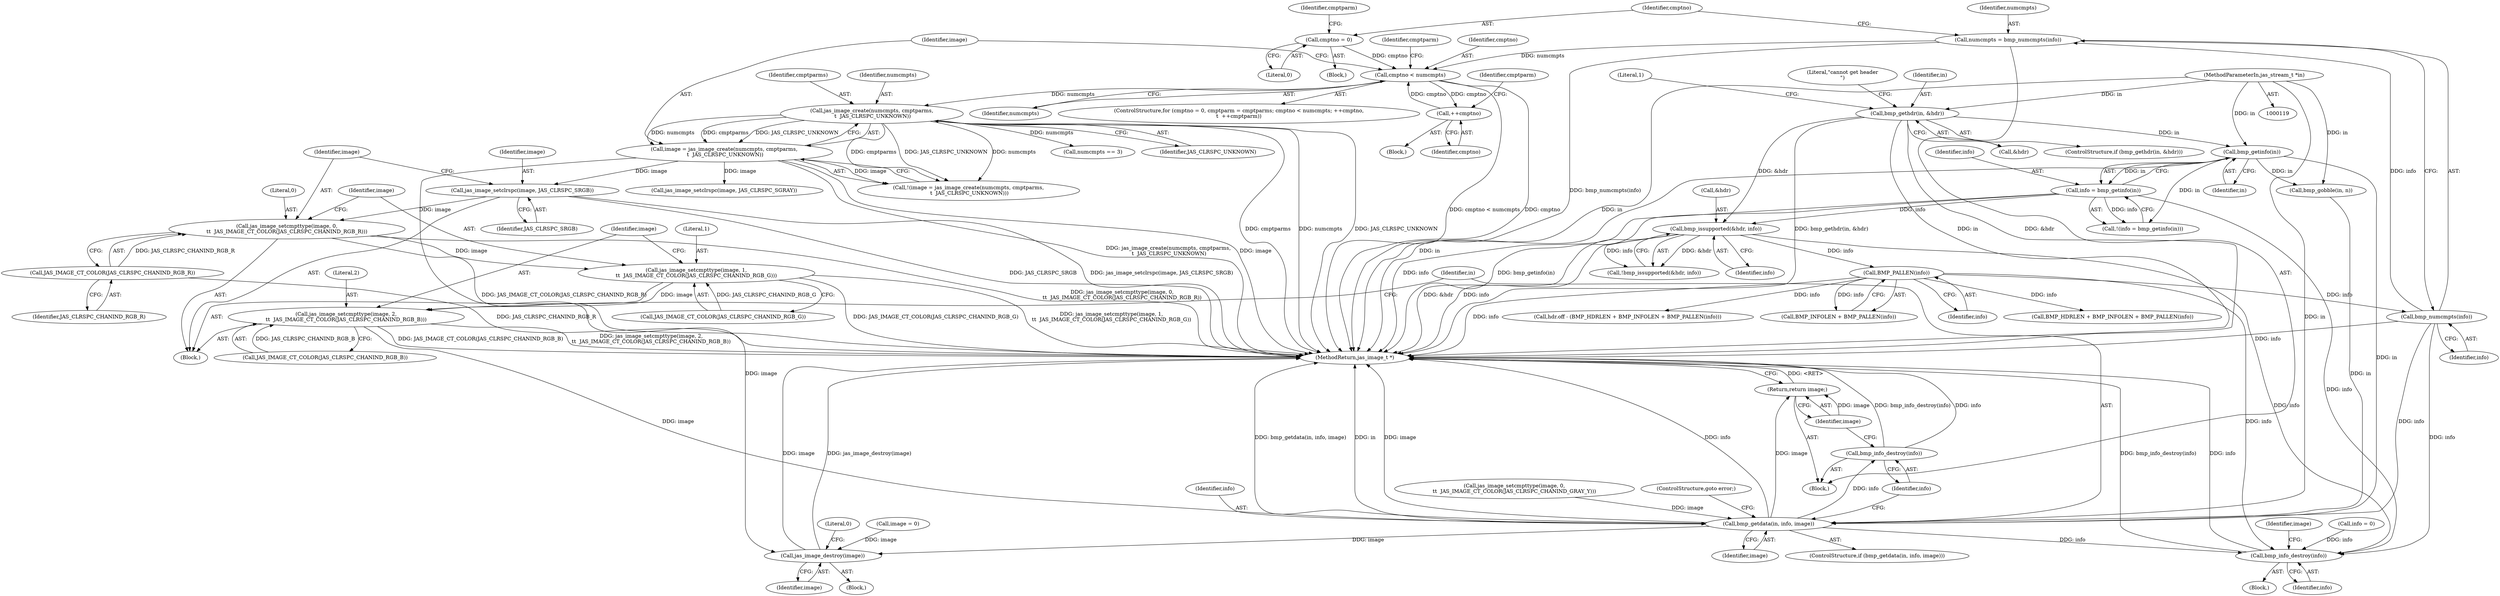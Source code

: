 digraph "0_jasper_5d66894d2313e3f3469f19066e149e08ff076698_0@pointer" {
"1000357" [label="(Call,jas_image_setcmpttype(image, 0,\n\t\t  JAS_IMAGE_CT_COLOR(JAS_CLRSPC_CHANIND_RGB_R)))"];
"1000354" [label="(Call,jas_image_setclrspc(image, JAS_CLRSPC_SRGB))"];
"1000341" [label="(Call,image = jas_image_create(numcmpts, cmptparms,\n \t  JAS_CLRSPC_UNKNOWN))"];
"1000343" [label="(Call,jas_image_create(numcmpts, cmptparms,\n \t  JAS_CLRSPC_UNKNOWN))"];
"1000286" [label="(Call,cmptno < numcmpts)"];
"1000290" [label="(Call,++cmptno)"];
"1000280" [label="(Call,cmptno = 0)"];
"1000274" [label="(Call,numcmpts = bmp_numcmpts(info))"];
"1000276" [label="(Call,bmp_numcmpts(info))"];
"1000254" [label="(Call,BMP_PALLEN(info))"];
"1000234" [label="(Call,bmp_issupported(&hdr, info))"];
"1000145" [label="(Call,bmp_gethdr(in, &hdr))"];
"1000120" [label="(MethodParameterIn,jas_stream_t *in)"];
"1000178" [label="(Call,info = bmp_getinfo(in))"];
"1000180" [label="(Call,bmp_getinfo(in))"];
"1000360" [label="(Call,JAS_IMAGE_CT_COLOR(JAS_CLRSPC_CHANIND_RGB_R))"];
"1000362" [label="(Call,jas_image_setcmpttype(image, 1,\n\t\t  JAS_IMAGE_CT_COLOR(JAS_CLRSPC_CHANIND_RGB_G)))"];
"1000367" [label="(Call,jas_image_setcmpttype(image, 2,\n\t\t  JAS_IMAGE_CT_COLOR(JAS_CLRSPC_CHANIND_RGB_B)))"];
"1000383" [label="(Call,bmp_getdata(in, info, image))"];
"1000389" [label="(Call,bmp_info_destroy(info))"];
"1000391" [label="(Return,return image;)"];
"1000397" [label="(Call,bmp_info_destroy(info))"];
"1000402" [label="(Call,jas_image_destroy(image))"];
"1000396" [label="(Block,)"];
"1000281" [label="(Identifier,cmptno)"];
"1000246" [label="(Call,hdr.off - (BMP_HDRLEN + BMP_INFOLEN + BMP_PALLEN(info)))"];
"1000354" [label="(Call,jas_image_setclrspc(image, JAS_CLRSPC_SRGB))"];
"1000180" [label="(Call,bmp_getinfo(in))"];
"1000282" [label="(Literal,0)"];
"1000363" [label="(Identifier,image)"];
"1000235" [label="(Call,&hdr)"];
"1000386" [label="(Identifier,image)"];
"1000177" [label="(Call,!(info = bmp_getinfo(in)))"];
"1000370" [label="(Call,JAS_IMAGE_CT_COLOR(JAS_CLRSPC_CHANIND_RGB_B))"];
"1000280" [label="(Call,cmptno = 0)"];
"1000297" [label="(Identifier,cmptparm)"];
"1000340" [label="(Call,!(image = jas_image_create(numcmpts, cmptparms,\n \t  JAS_CLRSPC_UNKNOWN)))"];
"1000145" [label="(Call,bmp_gethdr(in, &hdr))"];
"1000342" [label="(Identifier,image)"];
"1000276" [label="(Call,bmp_numcmpts(info))"];
"1000364" [label="(Literal,1)"];
"1000345" [label="(Identifier,cmptparms)"];
"1000392" [label="(Identifier,image)"];
"1000277" [label="(Identifier,info)"];
"1000181" [label="(Identifier,in)"];
"1000385" [label="(Identifier,info)"];
"1000350" [label="(Call,numcmpts == 3)"];
"1000400" [label="(Identifier,image)"];
"1000391" [label="(Return,return image;)"];
"1000344" [label="(Identifier,numcmpts)"];
"1000405" [label="(Literal,0)"];
"1000346" [label="(Identifier,JAS_CLRSPC_UNKNOWN)"];
"1000284" [label="(Identifier,cmptparm)"];
"1000233" [label="(Call,!bmp_issupported(&hdr, info))"];
"1000147" [label="(Call,&hdr)"];
"1000275" [label="(Identifier,numcmpts)"];
"1000252" [label="(Call,BMP_INFOLEN + BMP_PALLEN(info))"];
"1000274" [label="(Call,numcmpts = bmp_numcmpts(info))"];
"1000134" [label="(Call,info = 0)"];
"1000341" [label="(Call,image = jas_image_create(numcmpts, cmptparms,\n \t  JAS_CLRSPC_UNKNOWN))"];
"1000234" [label="(Call,bmp_issupported(&hdr, info))"];
"1000269" [label="(Call,bmp_gobble(in, n))"];
"1000255" [label="(Identifier,info)"];
"1000279" [label="(Block,)"];
"1000250" [label="(Call,BMP_HDRLEN + BMP_INFOLEN + BMP_PALLEN(info))"];
"1000365" [label="(Call,JAS_IMAGE_CT_COLOR(JAS_CLRSPC_CHANIND_RGB_G))"];
"1000154" [label="(Literal,1)"];
"1000362" [label="(Call,jas_image_setcmpttype(image, 1,\n\t\t  JAS_IMAGE_CT_COLOR(JAS_CLRSPC_CHANIND_RGB_G)))"];
"1000237" [label="(Identifier,info)"];
"1000353" [label="(Block,)"];
"1000374" [label="(Call,jas_image_setclrspc(image, JAS_CLRSPC_SGRAY))"];
"1000151" [label="(Literal,\"cannot get header\n\")"];
"1000254" [label="(Call,BMP_PALLEN(info))"];
"1000397" [label="(Call,bmp_info_destroy(info))"];
"1000383" [label="(Call,bmp_getdata(in, info, image))"];
"1000356" [label="(Identifier,JAS_CLRSPC_SRGB)"];
"1000357" [label="(Call,jas_image_setcmpttype(image, 0,\n\t\t  JAS_IMAGE_CT_COLOR(JAS_CLRSPC_CHANIND_RGB_R)))"];
"1000382" [label="(ControlStructure,if (bmp_getdata(in, info, image)))"];
"1000287" [label="(Identifier,cmptno)"];
"1000367" [label="(Call,jas_image_setcmpttype(image, 2,\n\t\t  JAS_IMAGE_CT_COLOR(JAS_CLRSPC_CHANIND_RGB_B)))"];
"1000122" [label="(Block,)"];
"1000360" [label="(Call,JAS_IMAGE_CT_COLOR(JAS_CLRSPC_CHANIND_RGB_R))"];
"1000390" [label="(Identifier,info)"];
"1000286" [label="(Call,cmptno < numcmpts)"];
"1000289" [label="(Block,)"];
"1000146" [label="(Identifier,in)"];
"1000403" [label="(Identifier,image)"];
"1000291" [label="(Identifier,cmptno)"];
"1000361" [label="(Identifier,JAS_CLRSPC_CHANIND_RGB_R)"];
"1000144" [label="(ControlStructure,if (bmp_gethdr(in, &hdr)))"];
"1000369" [label="(Literal,2)"];
"1000384" [label="(Identifier,in)"];
"1000359" [label="(Literal,0)"];
"1000358" [label="(Identifier,image)"];
"1000355" [label="(Identifier,image)"];
"1000406" [label="(MethodReturn,jas_image_t *)"];
"1000377" [label="(Call,jas_image_setcmpttype(image, 0,\n\t\t  JAS_IMAGE_CT_COLOR(JAS_CLRSPC_CHANIND_GRAY_Y)))"];
"1000131" [label="(Call,image = 0)"];
"1000290" [label="(Call,++cmptno)"];
"1000401" [label="(Block,)"];
"1000398" [label="(Identifier,info)"];
"1000178" [label="(Call,info = bmp_getinfo(in))"];
"1000120" [label="(MethodParameterIn,jas_stream_t *in)"];
"1000288" [label="(Identifier,numcmpts)"];
"1000278" [label="(ControlStructure,for (cmptno = 0, cmptparm = cmptparms; cmptno < numcmpts; ++cmptno,\n\t  ++cmptparm))"];
"1000388" [label="(ControlStructure,goto error;)"];
"1000389" [label="(Call,bmp_info_destroy(info))"];
"1000343" [label="(Call,jas_image_create(numcmpts, cmptparms,\n \t  JAS_CLRSPC_UNKNOWN))"];
"1000402" [label="(Call,jas_image_destroy(image))"];
"1000179" [label="(Identifier,info)"];
"1000368" [label="(Identifier,image)"];
"1000293" [label="(Identifier,cmptparm)"];
"1000357" -> "1000353"  [label="AST: "];
"1000357" -> "1000360"  [label="CFG: "];
"1000358" -> "1000357"  [label="AST: "];
"1000359" -> "1000357"  [label="AST: "];
"1000360" -> "1000357"  [label="AST: "];
"1000363" -> "1000357"  [label="CFG: "];
"1000357" -> "1000406"  [label="DDG: jas_image_setcmpttype(image, 0,\n\t\t  JAS_IMAGE_CT_COLOR(JAS_CLRSPC_CHANIND_RGB_R))"];
"1000357" -> "1000406"  [label="DDG: JAS_IMAGE_CT_COLOR(JAS_CLRSPC_CHANIND_RGB_R)"];
"1000354" -> "1000357"  [label="DDG: image"];
"1000360" -> "1000357"  [label="DDG: JAS_CLRSPC_CHANIND_RGB_R"];
"1000357" -> "1000362"  [label="DDG: image"];
"1000354" -> "1000353"  [label="AST: "];
"1000354" -> "1000356"  [label="CFG: "];
"1000355" -> "1000354"  [label="AST: "];
"1000356" -> "1000354"  [label="AST: "];
"1000358" -> "1000354"  [label="CFG: "];
"1000354" -> "1000406"  [label="DDG: JAS_CLRSPC_SRGB"];
"1000354" -> "1000406"  [label="DDG: jas_image_setclrspc(image, JAS_CLRSPC_SRGB)"];
"1000341" -> "1000354"  [label="DDG: image"];
"1000341" -> "1000340"  [label="AST: "];
"1000341" -> "1000343"  [label="CFG: "];
"1000342" -> "1000341"  [label="AST: "];
"1000343" -> "1000341"  [label="AST: "];
"1000340" -> "1000341"  [label="CFG: "];
"1000341" -> "1000406"  [label="DDG: jas_image_create(numcmpts, cmptparms,\n \t  JAS_CLRSPC_UNKNOWN)"];
"1000341" -> "1000406"  [label="DDG: image"];
"1000341" -> "1000340"  [label="DDG: image"];
"1000343" -> "1000341"  [label="DDG: numcmpts"];
"1000343" -> "1000341"  [label="DDG: cmptparms"];
"1000343" -> "1000341"  [label="DDG: JAS_CLRSPC_UNKNOWN"];
"1000341" -> "1000374"  [label="DDG: image"];
"1000341" -> "1000402"  [label="DDG: image"];
"1000343" -> "1000346"  [label="CFG: "];
"1000344" -> "1000343"  [label="AST: "];
"1000345" -> "1000343"  [label="AST: "];
"1000346" -> "1000343"  [label="AST: "];
"1000343" -> "1000406"  [label="DDG: numcmpts"];
"1000343" -> "1000406"  [label="DDG: JAS_CLRSPC_UNKNOWN"];
"1000343" -> "1000406"  [label="DDG: cmptparms"];
"1000343" -> "1000340"  [label="DDG: numcmpts"];
"1000343" -> "1000340"  [label="DDG: cmptparms"];
"1000343" -> "1000340"  [label="DDG: JAS_CLRSPC_UNKNOWN"];
"1000286" -> "1000343"  [label="DDG: numcmpts"];
"1000343" -> "1000350"  [label="DDG: numcmpts"];
"1000286" -> "1000278"  [label="AST: "];
"1000286" -> "1000288"  [label="CFG: "];
"1000287" -> "1000286"  [label="AST: "];
"1000288" -> "1000286"  [label="AST: "];
"1000297" -> "1000286"  [label="CFG: "];
"1000342" -> "1000286"  [label="CFG: "];
"1000286" -> "1000406"  [label="DDG: cmptno < numcmpts"];
"1000286" -> "1000406"  [label="DDG: cmptno"];
"1000290" -> "1000286"  [label="DDG: cmptno"];
"1000280" -> "1000286"  [label="DDG: cmptno"];
"1000274" -> "1000286"  [label="DDG: numcmpts"];
"1000286" -> "1000290"  [label="DDG: cmptno"];
"1000290" -> "1000289"  [label="AST: "];
"1000290" -> "1000291"  [label="CFG: "];
"1000291" -> "1000290"  [label="AST: "];
"1000293" -> "1000290"  [label="CFG: "];
"1000280" -> "1000279"  [label="AST: "];
"1000280" -> "1000282"  [label="CFG: "];
"1000281" -> "1000280"  [label="AST: "];
"1000282" -> "1000280"  [label="AST: "];
"1000284" -> "1000280"  [label="CFG: "];
"1000274" -> "1000122"  [label="AST: "];
"1000274" -> "1000276"  [label="CFG: "];
"1000275" -> "1000274"  [label="AST: "];
"1000276" -> "1000274"  [label="AST: "];
"1000281" -> "1000274"  [label="CFG: "];
"1000274" -> "1000406"  [label="DDG: bmp_numcmpts(info)"];
"1000276" -> "1000274"  [label="DDG: info"];
"1000276" -> "1000277"  [label="CFG: "];
"1000277" -> "1000276"  [label="AST: "];
"1000276" -> "1000406"  [label="DDG: info"];
"1000254" -> "1000276"  [label="DDG: info"];
"1000276" -> "1000383"  [label="DDG: info"];
"1000276" -> "1000397"  [label="DDG: info"];
"1000254" -> "1000252"  [label="AST: "];
"1000254" -> "1000255"  [label="CFG: "];
"1000255" -> "1000254"  [label="AST: "];
"1000252" -> "1000254"  [label="CFG: "];
"1000254" -> "1000406"  [label="DDG: info"];
"1000254" -> "1000246"  [label="DDG: info"];
"1000254" -> "1000250"  [label="DDG: info"];
"1000254" -> "1000252"  [label="DDG: info"];
"1000234" -> "1000254"  [label="DDG: info"];
"1000254" -> "1000397"  [label="DDG: info"];
"1000234" -> "1000233"  [label="AST: "];
"1000234" -> "1000237"  [label="CFG: "];
"1000235" -> "1000234"  [label="AST: "];
"1000237" -> "1000234"  [label="AST: "];
"1000233" -> "1000234"  [label="CFG: "];
"1000234" -> "1000406"  [label="DDG: info"];
"1000234" -> "1000406"  [label="DDG: &hdr"];
"1000234" -> "1000233"  [label="DDG: &hdr"];
"1000234" -> "1000233"  [label="DDG: info"];
"1000145" -> "1000234"  [label="DDG: &hdr"];
"1000178" -> "1000234"  [label="DDG: info"];
"1000234" -> "1000397"  [label="DDG: info"];
"1000145" -> "1000144"  [label="AST: "];
"1000145" -> "1000147"  [label="CFG: "];
"1000146" -> "1000145"  [label="AST: "];
"1000147" -> "1000145"  [label="AST: "];
"1000151" -> "1000145"  [label="CFG: "];
"1000154" -> "1000145"  [label="CFG: "];
"1000145" -> "1000406"  [label="DDG: bmp_gethdr(in, &hdr)"];
"1000145" -> "1000406"  [label="DDG: in"];
"1000145" -> "1000406"  [label="DDG: &hdr"];
"1000120" -> "1000145"  [label="DDG: in"];
"1000145" -> "1000180"  [label="DDG: in"];
"1000120" -> "1000119"  [label="AST: "];
"1000120" -> "1000406"  [label="DDG: in"];
"1000120" -> "1000180"  [label="DDG: in"];
"1000120" -> "1000269"  [label="DDG: in"];
"1000120" -> "1000383"  [label="DDG: in"];
"1000178" -> "1000177"  [label="AST: "];
"1000178" -> "1000180"  [label="CFG: "];
"1000179" -> "1000178"  [label="AST: "];
"1000180" -> "1000178"  [label="AST: "];
"1000177" -> "1000178"  [label="CFG: "];
"1000178" -> "1000406"  [label="DDG: info"];
"1000178" -> "1000406"  [label="DDG: bmp_getinfo(in)"];
"1000178" -> "1000177"  [label="DDG: info"];
"1000180" -> "1000178"  [label="DDG: in"];
"1000178" -> "1000397"  [label="DDG: info"];
"1000180" -> "1000181"  [label="CFG: "];
"1000181" -> "1000180"  [label="AST: "];
"1000180" -> "1000406"  [label="DDG: in"];
"1000180" -> "1000177"  [label="DDG: in"];
"1000180" -> "1000269"  [label="DDG: in"];
"1000180" -> "1000383"  [label="DDG: in"];
"1000360" -> "1000361"  [label="CFG: "];
"1000361" -> "1000360"  [label="AST: "];
"1000360" -> "1000406"  [label="DDG: JAS_CLRSPC_CHANIND_RGB_R"];
"1000362" -> "1000353"  [label="AST: "];
"1000362" -> "1000365"  [label="CFG: "];
"1000363" -> "1000362"  [label="AST: "];
"1000364" -> "1000362"  [label="AST: "];
"1000365" -> "1000362"  [label="AST: "];
"1000368" -> "1000362"  [label="CFG: "];
"1000362" -> "1000406"  [label="DDG: JAS_IMAGE_CT_COLOR(JAS_CLRSPC_CHANIND_RGB_G)"];
"1000362" -> "1000406"  [label="DDG: jas_image_setcmpttype(image, 1,\n\t\t  JAS_IMAGE_CT_COLOR(JAS_CLRSPC_CHANIND_RGB_G))"];
"1000365" -> "1000362"  [label="DDG: JAS_CLRSPC_CHANIND_RGB_G"];
"1000362" -> "1000367"  [label="DDG: image"];
"1000367" -> "1000353"  [label="AST: "];
"1000367" -> "1000370"  [label="CFG: "];
"1000368" -> "1000367"  [label="AST: "];
"1000369" -> "1000367"  [label="AST: "];
"1000370" -> "1000367"  [label="AST: "];
"1000384" -> "1000367"  [label="CFG: "];
"1000367" -> "1000406"  [label="DDG: JAS_IMAGE_CT_COLOR(JAS_CLRSPC_CHANIND_RGB_B)"];
"1000367" -> "1000406"  [label="DDG: jas_image_setcmpttype(image, 2,\n\t\t  JAS_IMAGE_CT_COLOR(JAS_CLRSPC_CHANIND_RGB_B))"];
"1000370" -> "1000367"  [label="DDG: JAS_CLRSPC_CHANIND_RGB_B"];
"1000367" -> "1000383"  [label="DDG: image"];
"1000383" -> "1000382"  [label="AST: "];
"1000383" -> "1000386"  [label="CFG: "];
"1000384" -> "1000383"  [label="AST: "];
"1000385" -> "1000383"  [label="AST: "];
"1000386" -> "1000383"  [label="AST: "];
"1000388" -> "1000383"  [label="CFG: "];
"1000390" -> "1000383"  [label="CFG: "];
"1000383" -> "1000406"  [label="DDG: bmp_getdata(in, info, image)"];
"1000383" -> "1000406"  [label="DDG: in"];
"1000383" -> "1000406"  [label="DDG: image"];
"1000383" -> "1000406"  [label="DDG: info"];
"1000269" -> "1000383"  [label="DDG: in"];
"1000377" -> "1000383"  [label="DDG: image"];
"1000383" -> "1000389"  [label="DDG: info"];
"1000383" -> "1000391"  [label="DDG: image"];
"1000383" -> "1000397"  [label="DDG: info"];
"1000383" -> "1000402"  [label="DDG: image"];
"1000389" -> "1000122"  [label="AST: "];
"1000389" -> "1000390"  [label="CFG: "];
"1000390" -> "1000389"  [label="AST: "];
"1000392" -> "1000389"  [label="CFG: "];
"1000389" -> "1000406"  [label="DDG: bmp_info_destroy(info)"];
"1000389" -> "1000406"  [label="DDG: info"];
"1000391" -> "1000122"  [label="AST: "];
"1000391" -> "1000392"  [label="CFG: "];
"1000392" -> "1000391"  [label="AST: "];
"1000406" -> "1000391"  [label="CFG: "];
"1000391" -> "1000406"  [label="DDG: <RET>"];
"1000392" -> "1000391"  [label="DDG: image"];
"1000397" -> "1000396"  [label="AST: "];
"1000397" -> "1000398"  [label="CFG: "];
"1000398" -> "1000397"  [label="AST: "];
"1000400" -> "1000397"  [label="CFG: "];
"1000397" -> "1000406"  [label="DDG: bmp_info_destroy(info)"];
"1000397" -> "1000406"  [label="DDG: info"];
"1000134" -> "1000397"  [label="DDG: info"];
"1000402" -> "1000401"  [label="AST: "];
"1000402" -> "1000403"  [label="CFG: "];
"1000403" -> "1000402"  [label="AST: "];
"1000405" -> "1000402"  [label="CFG: "];
"1000402" -> "1000406"  [label="DDG: jas_image_destroy(image)"];
"1000402" -> "1000406"  [label="DDG: image"];
"1000131" -> "1000402"  [label="DDG: image"];
}
